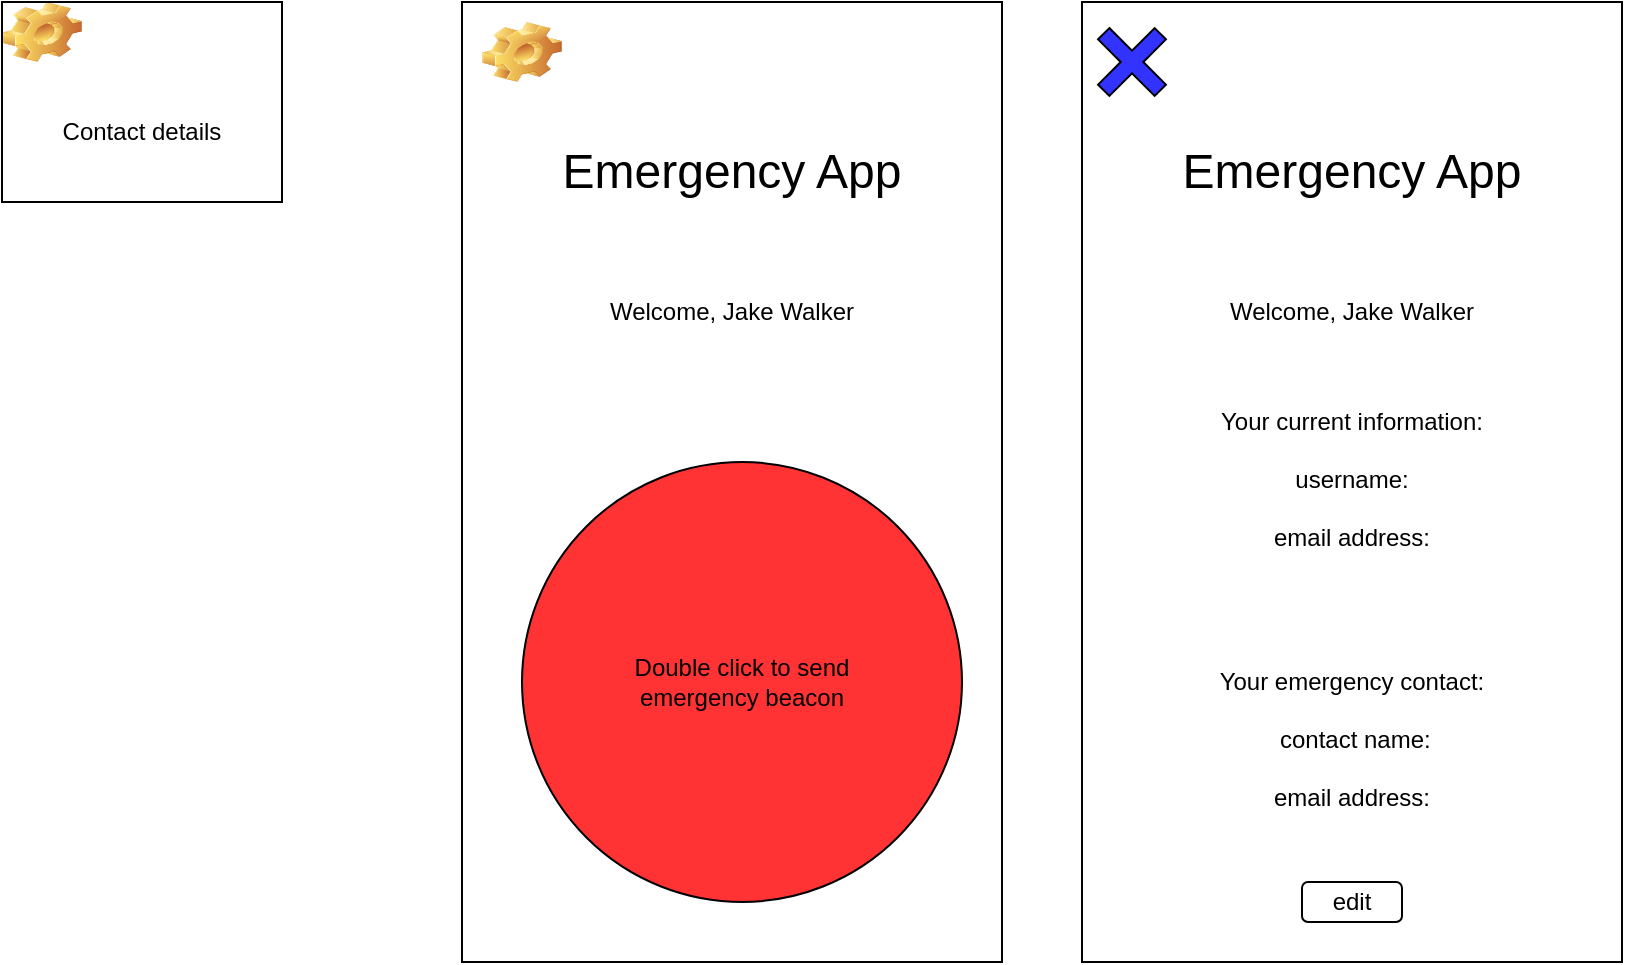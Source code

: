 <mxfile>
    <diagram id="XV7pJt1Qu9NG6e7RgkCm" name="Page-1">
        <mxGraphModel dx="1048" dy="533" grid="1" gridSize="10" guides="1" tooltips="1" connect="1" arrows="1" fold="1" page="1" pageScale="1" pageWidth="850" pageHeight="1100" math="0" shadow="0">
            <root>
                <mxCell id="0"/>
                <mxCell id="1" parent="0"/>
                <mxCell id="3" value="" style="rounded=0;whiteSpace=wrap;html=1;" vertex="1" parent="1">
                    <mxGeometry x="230" y="40" width="270" height="480" as="geometry"/>
                </mxCell>
                <mxCell id="4" value="&lt;font style=&quot;font-size: 24px&quot;&gt;Emergency App&lt;/font&gt;" style="text;html=1;strokeColor=none;fillColor=none;align=center;verticalAlign=middle;whiteSpace=wrap;rounded=0;" vertex="1" parent="1">
                    <mxGeometry x="265" y="110" width="200" height="30" as="geometry"/>
                </mxCell>
                <mxCell id="5" value="" style="ellipse;whiteSpace=wrap;html=1;aspect=fixed;fillColor=#FF3333;" vertex="1" parent="1">
                    <mxGeometry x="260" y="270" width="220" height="220" as="geometry"/>
                </mxCell>
                <mxCell id="6" value="Double click to send emergency beacon" style="text;html=1;strokeColor=none;fillColor=none;align=center;verticalAlign=middle;whiteSpace=wrap;rounded=0;" vertex="1" parent="1">
                    <mxGeometry x="290" y="345" width="160" height="70" as="geometry"/>
                </mxCell>
                <mxCell id="7" value="Welcome, Jake Walker" style="text;html=1;strokeColor=none;fillColor=none;align=center;verticalAlign=middle;whiteSpace=wrap;rounded=0;" vertex="1" parent="1">
                    <mxGeometry x="250" y="180" width="230" height="30" as="geometry"/>
                </mxCell>
                <mxCell id="8" value="" style="shape=image;html=1;verticalLabelPosition=bottom;verticalAlign=top;imageAspect=0;image=img/clipart/Gear_128x128.png;fillColor=#FF3333;" vertex="1" parent="1">
                    <mxGeometry x="240" y="50" width="40" height="30" as="geometry"/>
                </mxCell>
                <mxCell id="9" value="" style="rounded=0;whiteSpace=wrap;html=1;" vertex="1" parent="1">
                    <mxGeometry x="540" y="40" width="270" height="480" as="geometry"/>
                </mxCell>
                <mxCell id="10" value="&lt;font style=&quot;font-size: 24px&quot;&gt;Emergency App&lt;/font&gt;" style="text;html=1;strokeColor=none;fillColor=none;align=center;verticalAlign=middle;whiteSpace=wrap;rounded=0;" vertex="1" parent="1">
                    <mxGeometry x="575" y="110" width="200" height="30" as="geometry"/>
                </mxCell>
                <mxCell id="13" value="Welcome, Jake Walker" style="text;html=1;strokeColor=none;fillColor=none;align=center;verticalAlign=middle;whiteSpace=wrap;rounded=0;" vertex="1" parent="1">
                    <mxGeometry x="560" y="180" width="230" height="30" as="geometry"/>
                </mxCell>
                <mxCell id="15" value="&lt;font style=&quot;font-size: 12px&quot;&gt;Your current information:&lt;br&gt;username:&lt;br&gt;email address:&lt;br&gt;&lt;/font&gt;" style="text;html=1;strokeColor=none;fillColor=none;align=center;verticalAlign=middle;whiteSpace=wrap;rounded=0;fontSize=24;" vertex="1" parent="1">
                    <mxGeometry x="585" y="220" width="180" height="110" as="geometry"/>
                </mxCell>
                <mxCell id="18" value="&lt;font style=&quot;font-size: 12px&quot;&gt;Your emergency contact:&lt;br&gt;&amp;nbsp;contact name:&lt;br&gt;email address:&lt;br&gt;&lt;/font&gt;" style="text;html=1;strokeColor=none;fillColor=none;align=center;verticalAlign=middle;whiteSpace=wrap;rounded=0;fontSize=24;" vertex="1" parent="1">
                    <mxGeometry x="585" y="350" width="180" height="110" as="geometry"/>
                </mxCell>
                <mxCell id="19" value="" style="shape=image;html=1;verticalLabelPosition=bottom;verticalAlign=top;imageAspect=0;image=img/clipart/Gear_128x128.png;fillColor=#FF3333;" vertex="1" parent="1">
                    <mxGeometry y="40" width="40" height="30" as="geometry"/>
                </mxCell>
                <mxCell id="20" value="" style="rounded=0;whiteSpace=wrap;html=1;fontSize=12;fillColor=none;" vertex="1" parent="1">
                    <mxGeometry y="40" width="140" height="100" as="geometry"/>
                </mxCell>
                <mxCell id="22" value="Contact details" style="text;html=1;strokeColor=none;fillColor=none;align=center;verticalAlign=middle;whiteSpace=wrap;rounded=0;fontSize=12;" vertex="1" parent="1">
                    <mxGeometry x="10" y="90" width="120" height="30" as="geometry"/>
                </mxCell>
                <mxCell id="23" value="edit" style="rounded=1;whiteSpace=wrap;html=1;fontSize=12;fillColor=none;" vertex="1" parent="1">
                    <mxGeometry x="650" y="480" width="50" height="20" as="geometry"/>
                </mxCell>
                <mxCell id="24" value="" style="shape=cross;whiteSpace=wrap;html=1;fontSize=12;fillColor=#3333FF;rotation=45;" vertex="1" parent="1">
                    <mxGeometry x="545" y="50" width="40" height="40" as="geometry"/>
                </mxCell>
            </root>
        </mxGraphModel>
    </diagram>
</mxfile>